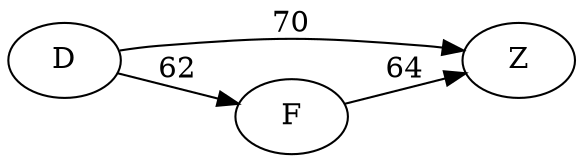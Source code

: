 digraph G {
	rankdir=LR size="8,5"
	D
	Z
	D -> Z [label=70]
	D
	F
	D -> F [label=62]
	F
	Z
	F -> Z [label=64]
}
